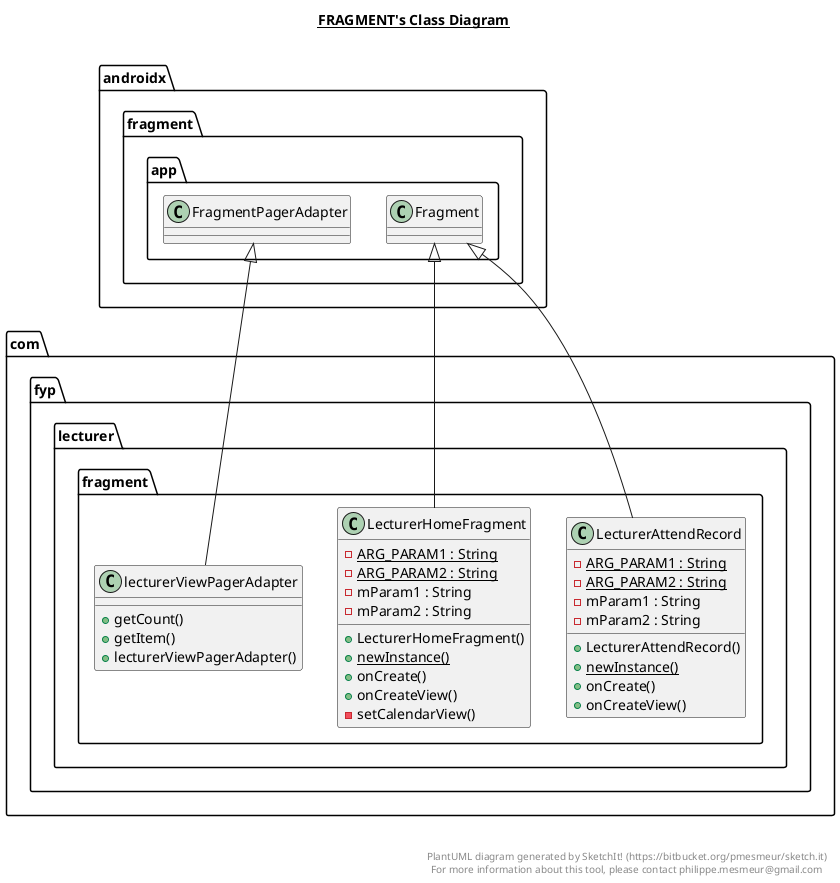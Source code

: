  @startuml

title __FRAGMENT's Class Diagram__\n

  namespace com.fyp {
    namespace lecturer {
      namespace fragment {
        class com.fyp.lecturer.fragment.LecturerAttendRecord {
            {static} - ARG_PARAM1 : String
            {static} - ARG_PARAM2 : String
            - mParam1 : String
            - mParam2 : String
            + LecturerAttendRecord()
            {static} + newInstance()
            + onCreate()
            + onCreateView()
        }
      }
    }
  }
  

  namespace com.fyp {
    namespace lecturer {
      namespace fragment {
        class com.fyp.lecturer.fragment.LecturerHomeFragment {
            {static} - ARG_PARAM1 : String
            {static} - ARG_PARAM2 : String
            - mParam1 : String
            - mParam2 : String
            + LecturerHomeFragment()
            {static} + newInstance()
            + onCreate()
            + onCreateView()
            - setCalendarView()
        }
      }
    }
  }
  

  namespace com.fyp {
    namespace lecturer {
      namespace fragment {
        class com.fyp.lecturer.fragment.lecturerViewPagerAdapter {
            + getCount()
            + getItem()
            + lecturerViewPagerAdapter()
        }
      }
    }
  }
  

  com.fyp.lecturer.fragment.LecturerAttendRecord -up-|> androidx.fragment.app.Fragment
  com.fyp.lecturer.fragment.LecturerHomeFragment -up-|> androidx.fragment.app.Fragment
  com.fyp.lecturer.fragment.lecturerViewPagerAdapter -up-|> androidx.fragment.app.FragmentPagerAdapter


right footer


PlantUML diagram generated by SketchIt! (https://bitbucket.org/pmesmeur/sketch.it)
For more information about this tool, please contact philippe.mesmeur@gmail.com
endfooter

@enduml
